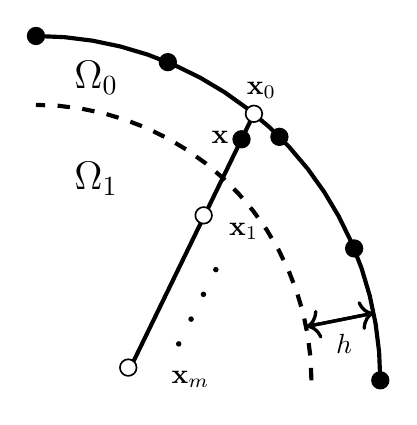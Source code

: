 \begin{tikzpicture}[scale=1.5]
\usetikzlibrary{arrows}

\begin{axis}[
  width=2in, height=2in,
  axis equal,
%  scale only axis,
%  xmin=0, xmax=1.2,
%  ymin=0, ymax=1.2,
  hide axis
  ]
\addplot[color=black,line width =
1.0pt,solid,domain=0:90,samples=20]({cos(\x)},{sin(\x)});
\addplot[color=black,line width =
1.0pt,dashed,domain=0:90,samples=20]({0.8*cos(\x)},{0.8*sin(\x)});
% plot the boundary

\addplot [only marks, mark=*, fill=black] table{
1 0
0.924 0.383
0.707 0.707
0.383 0.924
0 1
}; 
% 5 points where we we do the local interpolation of the boundary

\addplot [only marks, mark=*,fill=white] coordinates {(0.633,0.774)};
% open circle which is closest point to curve.  Corresponds to theta =
% pi/4 + 0.1

%\addplot [color=black,line width = 1.0pt,->,-triangle 60] plot coordinates {(0.633,0.774) (1.5*0.633,1.5*0.774)};
% draw the normal vector

\addplot [only marks, mark=*,fill=black] coordinates {(0.597,0.7)};
% plot the target location


\addplot[color=black,line
width=1.0pt,solid,domain=0:10,samples=2]({\x*0.597+0.633*(1-\x)},{x*0.7+0.774*(1-\x)});
% draw line connecting target point to closest point on boundary

\addplot[only marks, mark=*,fill=white] coordinates {(0.268,0.037)};
\addplot[only marks, mark=*,fill=white] coordinates {(0.487,0.479)};
% Lagrange interpolation points along 1-d line coming from closest
% point


\addplot [color=black,solid,line width = 0.8pt,->] plot
coordinates {(0.981,0.195) (0.8*0.981,0.8*0.195)};
\addplot [color=black,solid,line width = 0.8pt,<-] plot
coordinates {(0.981,0.195) (0.8*0.981,0.8*0.195)};
% width of near zone has an arrow to label its width

\end{axis}

\node at (2.2,2.75) {$\mathbf{x}_{0}$};
\node at (2.05,1.55) {$\mathbf{x}_{1}$};
\node at (1.6,0.3) {$\mathbf{x}_{m}$};
\node at (2.9,0.6) {$h$};
\node at (1.85,2.35) {$\mathbf{x}$};
\node[font = \Large] at (0.8,2.85) {$\Omega_{0}$};
\node[font = \Large] at (0.8,2.0) {$\Omega_{1}$};
\draw[dotted,line cap = round, line width=2pt,dash pattern=on 0pt off
5\pgflinewidth] (1.5,0.6) -- (1.9,1.4);


%\draw[gray,thin] (0,0) grid +(3,4);

\end{tikzpicture}

